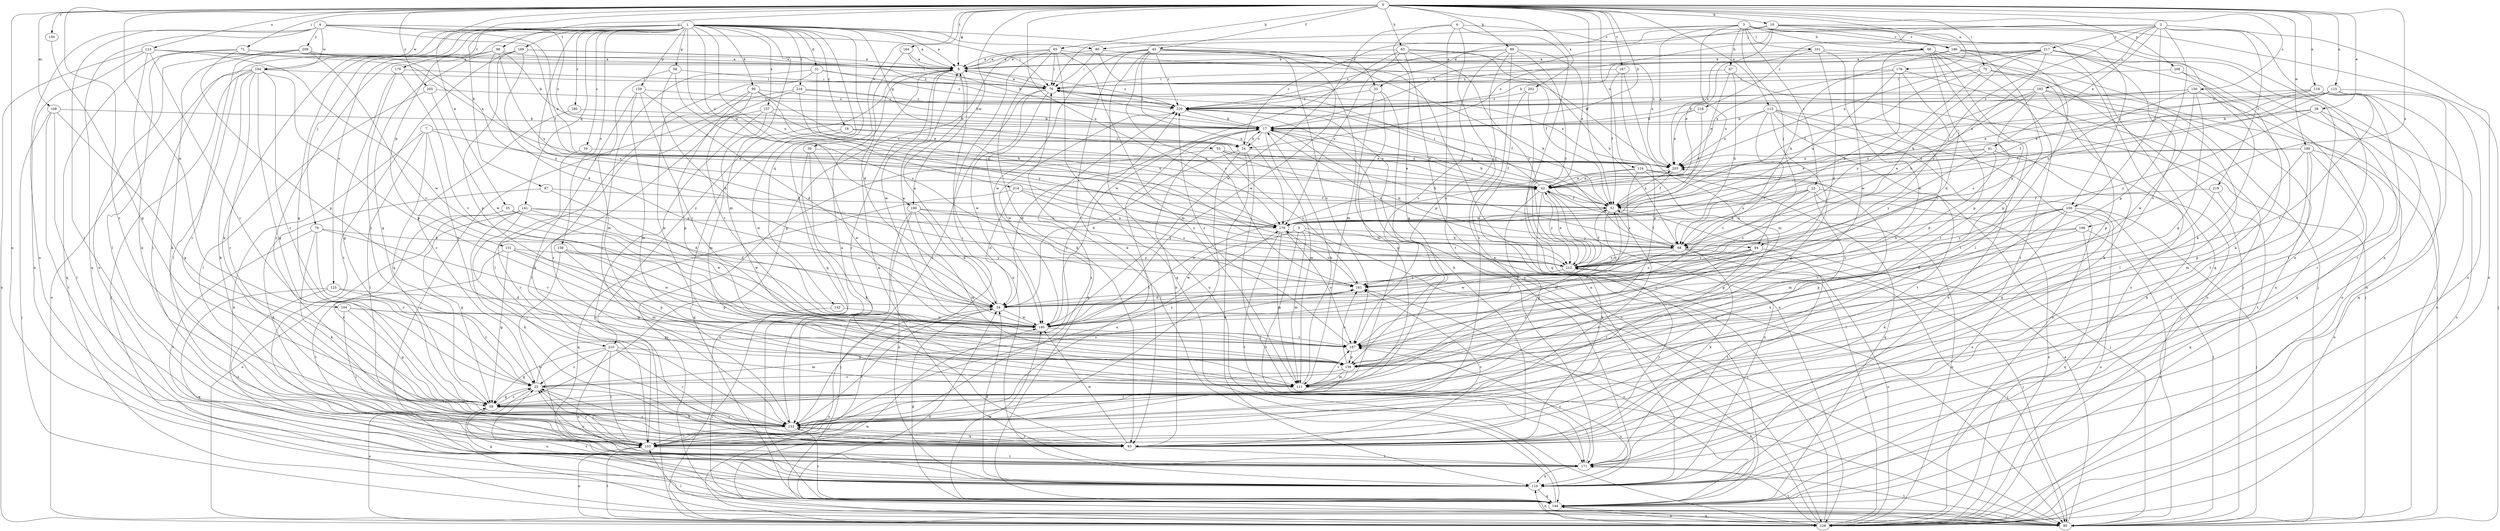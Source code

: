 strict digraph  {
0;
1;
2;
3;
4;
5;
6;
7;
8;
10;
17;
18;
19;
23;
24;
25;
31;
33;
34;
35;
38;
39;
41;
42;
45;
51;
55;
58;
59;
63;
65;
66;
67;
68;
71;
75;
76;
79;
80;
84;
85;
87;
89;
90;
93;
98;
100;
101;
103;
104;
108;
111;
113;
115;
118;
119;
123;
124;
125;
128;
129;
131;
136;
141;
142;
144;
150;
153;
156;
157;
158;
161;
164;
167;
169;
170;
171;
176;
179;
180;
183;
186;
187;
189;
190;
194;
195;
196;
202;
203;
205;
208;
209;
210;
212;
214;
216;
217;
218;
219;
220;
0 -> 8  [label=a];
0 -> 10  [label=b];
0 -> 17  [label=b];
0 -> 35  [label=e];
0 -> 38  [label=e];
0 -> 39  [label=e];
0 -> 45  [label=f];
0 -> 51  [label=f];
0 -> 63  [label=h];
0 -> 65  [label=h];
0 -> 71  [label=i];
0 -> 75  [label=i];
0 -> 87  [label=k];
0 -> 89  [label=k];
0 -> 98  [label=l];
0 -> 104  [label=m];
0 -> 108  [label=m];
0 -> 113  [label=n];
0 -> 115  [label=n];
0 -> 118  [label=n];
0 -> 119  [label=n];
0 -> 123  [label=o];
0 -> 124  [label=o];
0 -> 150  [label=r];
0 -> 153  [label=r];
0 -> 156  [label=s];
0 -> 164  [label=t];
0 -> 167  [label=t];
0 -> 176  [label=u];
0 -> 179  [label=u];
0 -> 189  [label=w];
0 -> 190  [label=w];
0 -> 196  [label=x];
0 -> 202  [label=x];
0 -> 205  [label=y];
0 -> 208  [label=y];
1 -> 8  [label=a];
1 -> 18  [label=c];
1 -> 19  [label=c];
1 -> 31  [label=d];
1 -> 33  [label=d];
1 -> 55  [label=g];
1 -> 58  [label=g];
1 -> 59  [label=g];
1 -> 76  [label=i];
1 -> 79  [label=j];
1 -> 80  [label=j];
1 -> 90  [label=k];
1 -> 93  [label=k];
1 -> 111  [label=m];
1 -> 125  [label=o];
1 -> 129  [label=p];
1 -> 131  [label=p];
1 -> 141  [label=q];
1 -> 142  [label=q];
1 -> 144  [label=q];
1 -> 157  [label=s];
1 -> 158  [label=s];
1 -> 161  [label=s];
1 -> 169  [label=t];
1 -> 170  [label=t];
1 -> 179  [label=u];
1 -> 180  [label=v];
1 -> 190  [label=w];
1 -> 194  [label=w];
1 -> 214  [label=z];
1 -> 216  [label=z];
2 -> 41  [label=e];
2 -> 80  [label=j];
2 -> 84  [label=j];
2 -> 100  [label=l];
2 -> 119  [label=n];
2 -> 128  [label=o];
2 -> 136  [label=p];
2 -> 183  [label=v];
2 -> 217  [label=z];
2 -> 218  [label=z];
2 -> 219  [label=z];
3 -> 23  [label=c];
3 -> 24  [label=c];
3 -> 66  [label=h];
3 -> 67  [label=h];
3 -> 76  [label=i];
3 -> 84  [label=j];
3 -> 100  [label=l];
3 -> 101  [label=l];
3 -> 144  [label=q];
3 -> 179  [label=u];
3 -> 186  [label=v];
3 -> 203  [label=x];
4 -> 8  [label=a];
4 -> 24  [label=c];
4 -> 42  [label=e];
4 -> 51  [label=f];
4 -> 103  [label=l];
4 -> 119  [label=n];
4 -> 144  [label=q];
4 -> 194  [label=w];
4 -> 209  [label=y];
5 -> 84  [label=j];
5 -> 85  [label=j];
5 -> 111  [label=m];
5 -> 171  [label=t];
5 -> 195  [label=w];
6 -> 59  [label=g];
6 -> 119  [label=n];
6 -> 144  [label=q];
6 -> 171  [label=t];
6 -> 186  [label=v];
6 -> 195  [label=w];
7 -> 24  [label=c];
7 -> 42  [label=e];
7 -> 59  [label=g];
7 -> 103  [label=l];
7 -> 119  [label=n];
7 -> 210  [label=y];
8 -> 76  [label=i];
8 -> 119  [label=n];
8 -> 153  [label=r];
8 -> 195  [label=w];
8 -> 210  [label=y];
8 -> 220  [label=z];
10 -> 17  [label=b];
10 -> 24  [label=c];
10 -> 33  [label=d];
10 -> 93  [label=k];
10 -> 119  [label=n];
10 -> 128  [label=o];
10 -> 186  [label=v];
10 -> 203  [label=x];
17 -> 24  [label=c];
17 -> 34  [label=d];
17 -> 42  [label=e];
17 -> 51  [label=f];
17 -> 76  [label=i];
17 -> 103  [label=l];
17 -> 111  [label=m];
17 -> 212  [label=y];
18 -> 24  [label=c];
18 -> 42  [label=e];
18 -> 144  [label=q];
18 -> 195  [label=w];
19 -> 153  [label=r];
19 -> 203  [label=x];
23 -> 51  [label=f];
23 -> 68  [label=h];
23 -> 85  [label=j];
23 -> 111  [label=m];
23 -> 128  [label=o];
23 -> 161  [label=s];
23 -> 179  [label=u];
24 -> 17  [label=b];
24 -> 34  [label=d];
24 -> 85  [label=j];
24 -> 103  [label=l];
24 -> 119  [label=n];
24 -> 203  [label=x];
25 -> 59  [label=g];
25 -> 93  [label=k];
25 -> 103  [label=l];
25 -> 128  [label=o];
25 -> 161  [label=s];
25 -> 220  [label=z];
31 -> 68  [label=h];
31 -> 76  [label=i];
31 -> 111  [label=m];
31 -> 153  [label=r];
31 -> 220  [label=z];
33 -> 59  [label=g];
33 -> 93  [label=k];
33 -> 111  [label=m];
33 -> 220  [label=z];
34 -> 8  [label=a];
34 -> 103  [label=l];
34 -> 128  [label=o];
34 -> 195  [label=w];
35 -> 153  [label=r];
35 -> 179  [label=u];
35 -> 195  [label=w];
38 -> 17  [label=b];
38 -> 51  [label=f];
38 -> 128  [label=o];
38 -> 153  [label=r];
38 -> 212  [label=y];
39 -> 93  [label=k];
39 -> 128  [label=o];
39 -> 195  [label=w];
39 -> 203  [label=x];
41 -> 34  [label=d];
41 -> 42  [label=e];
41 -> 93  [label=k];
41 -> 203  [label=x];
41 -> 212  [label=y];
42 -> 51  [label=f];
42 -> 59  [label=g];
42 -> 76  [label=i];
42 -> 93  [label=k];
42 -> 111  [label=m];
42 -> 119  [label=n];
42 -> 212  [label=y];
45 -> 8  [label=a];
45 -> 68  [label=h];
45 -> 93  [label=k];
45 -> 111  [label=m];
45 -> 128  [label=o];
45 -> 161  [label=s];
45 -> 179  [label=u];
45 -> 187  [label=v];
45 -> 195  [label=w];
45 -> 203  [label=x];
45 -> 220  [label=z];
51 -> 17  [label=b];
51 -> 34  [label=d];
51 -> 103  [label=l];
51 -> 128  [label=o];
51 -> 179  [label=u];
51 -> 203  [label=x];
51 -> 220  [label=z];
55 -> 42  [label=e];
55 -> 68  [label=h];
55 -> 85  [label=j];
55 -> 161  [label=s];
55 -> 203  [label=x];
58 -> 34  [label=d];
58 -> 76  [label=i];
58 -> 111  [label=m];
58 -> 161  [label=s];
59 -> 25  [label=c];
59 -> 119  [label=n];
59 -> 153  [label=r];
63 -> 8  [label=a];
63 -> 51  [label=f];
63 -> 68  [label=h];
63 -> 144  [label=q];
63 -> 179  [label=u];
63 -> 195  [label=w];
63 -> 212  [label=y];
65 -> 8  [label=a];
65 -> 59  [label=g];
65 -> 76  [label=i];
65 -> 93  [label=k];
65 -> 111  [label=m];
65 -> 144  [label=q];
65 -> 153  [label=r];
65 -> 203  [label=x];
66 -> 8  [label=a];
66 -> 85  [label=j];
66 -> 103  [label=l];
66 -> 136  [label=p];
66 -> 153  [label=r];
66 -> 171  [label=t];
66 -> 187  [label=v];
66 -> 195  [label=w];
67 -> 42  [label=e];
67 -> 68  [label=h];
67 -> 76  [label=i];
67 -> 85  [label=j];
68 -> 17  [label=b];
68 -> 51  [label=f];
68 -> 85  [label=j];
68 -> 93  [label=k];
68 -> 128  [label=o];
68 -> 195  [label=w];
68 -> 212  [label=y];
71 -> 8  [label=a];
71 -> 76  [label=i];
71 -> 103  [label=l];
71 -> 136  [label=p];
71 -> 144  [label=q];
75 -> 51  [label=f];
75 -> 76  [label=i];
75 -> 85  [label=j];
75 -> 93  [label=k];
75 -> 212  [label=y];
76 -> 8  [label=a];
76 -> 51  [label=f];
76 -> 144  [label=q];
76 -> 153  [label=r];
76 -> 195  [label=w];
76 -> 203  [label=x];
76 -> 220  [label=z];
79 -> 25  [label=c];
79 -> 68  [label=h];
79 -> 93  [label=k];
79 -> 171  [label=t];
79 -> 187  [label=v];
80 -> 8  [label=a];
80 -> 76  [label=i];
80 -> 85  [label=j];
80 -> 195  [label=w];
84 -> 25  [label=c];
84 -> 34  [label=d];
84 -> 153  [label=r];
84 -> 161  [label=s];
84 -> 171  [label=t];
84 -> 212  [label=y];
85 -> 34  [label=d];
85 -> 42  [label=e];
85 -> 103  [label=l];
85 -> 171  [label=t];
87 -> 34  [label=d];
87 -> 51  [label=f];
87 -> 93  [label=k];
89 -> 8  [label=a];
89 -> 42  [label=e];
89 -> 136  [label=p];
89 -> 153  [label=r];
89 -> 187  [label=v];
89 -> 212  [label=y];
89 -> 220  [label=z];
90 -> 42  [label=e];
90 -> 136  [label=p];
90 -> 153  [label=r];
90 -> 179  [label=u];
90 -> 187  [label=v];
90 -> 220  [label=z];
93 -> 17  [label=b];
93 -> 25  [label=c];
93 -> 153  [label=r];
93 -> 161  [label=s];
93 -> 171  [label=t];
93 -> 195  [label=w];
93 -> 212  [label=y];
98 -> 8  [label=a];
98 -> 17  [label=b];
98 -> 103  [label=l];
98 -> 153  [label=r];
98 -> 179  [label=u];
98 -> 212  [label=y];
100 -> 85  [label=j];
100 -> 93  [label=k];
100 -> 103  [label=l];
100 -> 119  [label=n];
100 -> 128  [label=o];
100 -> 136  [label=p];
100 -> 179  [label=u];
100 -> 187  [label=v];
100 -> 212  [label=y];
101 -> 8  [label=a];
101 -> 34  [label=d];
101 -> 42  [label=e];
101 -> 85  [label=j];
101 -> 195  [label=w];
103 -> 25  [label=c];
103 -> 128  [label=o];
103 -> 171  [label=t];
103 -> 203  [label=x];
103 -> 220  [label=z];
104 -> 59  [label=g];
104 -> 103  [label=l];
104 -> 136  [label=p];
104 -> 195  [label=w];
108 -> 17  [label=b];
108 -> 59  [label=g];
108 -> 85  [label=j];
108 -> 103  [label=l];
108 -> 171  [label=t];
111 -> 17  [label=b];
111 -> 119  [label=n];
111 -> 187  [label=v];
113 -> 17  [label=b];
113 -> 59  [label=g];
113 -> 85  [label=j];
113 -> 119  [label=n];
113 -> 128  [label=o];
113 -> 171  [label=t];
113 -> 187  [label=v];
113 -> 203  [label=x];
115 -> 42  [label=e];
115 -> 85  [label=j];
115 -> 119  [label=n];
115 -> 179  [label=u];
115 -> 187  [label=v];
115 -> 203  [label=x];
115 -> 220  [label=z];
118 -> 42  [label=e];
118 -> 51  [label=f];
118 -> 128  [label=o];
118 -> 144  [label=q];
118 -> 153  [label=r];
118 -> 220  [label=z];
119 -> 34  [label=d];
119 -> 59  [label=g];
119 -> 144  [label=q];
123 -> 8  [label=a];
123 -> 25  [label=c];
123 -> 93  [label=k];
123 -> 119  [label=n];
123 -> 128  [label=o];
123 -> 195  [label=w];
123 -> 203  [label=x];
124 -> 42  [label=e];
124 -> 59  [label=g];
124 -> 85  [label=j];
124 -> 144  [label=q];
124 -> 161  [label=s];
124 -> 179  [label=u];
125 -> 25  [label=c];
125 -> 34  [label=d];
125 -> 144  [label=q];
125 -> 171  [label=t];
128 -> 103  [label=l];
128 -> 119  [label=n];
128 -> 144  [label=q];
128 -> 171  [label=t];
128 -> 187  [label=v];
128 -> 195  [label=w];
128 -> 212  [label=y];
128 -> 220  [label=z];
129 -> 34  [label=d];
129 -> 93  [label=k];
129 -> 111  [label=m];
129 -> 187  [label=v];
129 -> 220  [label=z];
131 -> 59  [label=g];
131 -> 136  [label=p];
131 -> 171  [label=t];
131 -> 195  [label=w];
131 -> 212  [label=y];
136 -> 25  [label=c];
136 -> 111  [label=m];
136 -> 153  [label=r];
136 -> 161  [label=s];
141 -> 34  [label=d];
141 -> 59  [label=g];
141 -> 93  [label=k];
141 -> 128  [label=o];
141 -> 153  [label=r];
141 -> 179  [label=u];
141 -> 195  [label=w];
142 -> 85  [label=j];
142 -> 195  [label=w];
144 -> 25  [label=c];
144 -> 34  [label=d];
144 -> 76  [label=i];
144 -> 85  [label=j];
144 -> 128  [label=o];
144 -> 153  [label=r];
144 -> 161  [label=s];
144 -> 195  [label=w];
150 -> 59  [label=g];
153 -> 8  [label=a];
153 -> 93  [label=k];
153 -> 103  [label=l];
153 -> 179  [label=u];
156 -> 17  [label=b];
156 -> 136  [label=p];
156 -> 144  [label=q];
156 -> 195  [label=w];
156 -> 212  [label=y];
156 -> 220  [label=z];
157 -> 17  [label=b];
157 -> 103  [label=l];
157 -> 111  [label=m];
157 -> 128  [label=o];
157 -> 179  [label=u];
158 -> 111  [label=m];
158 -> 119  [label=n];
158 -> 136  [label=p];
158 -> 212  [label=y];
161 -> 34  [label=d];
161 -> 179  [label=u];
164 -> 8  [label=a];
164 -> 17  [label=b];
164 -> 34  [label=d];
167 -> 51  [label=f];
167 -> 76  [label=i];
167 -> 111  [label=m];
167 -> 136  [label=p];
169 -> 8  [label=a];
169 -> 34  [label=d];
169 -> 59  [label=g];
169 -> 136  [label=p];
169 -> 171  [label=t];
169 -> 220  [label=z];
170 -> 25  [label=c];
170 -> 59  [label=g];
170 -> 76  [label=i];
170 -> 187  [label=v];
171 -> 8  [label=a];
171 -> 25  [label=c];
171 -> 119  [label=n];
171 -> 187  [label=v];
176 -> 34  [label=d];
176 -> 68  [label=h];
176 -> 76  [label=i];
176 -> 128  [label=o];
176 -> 179  [label=u];
176 -> 203  [label=x];
179 -> 68  [label=h];
179 -> 111  [label=m];
179 -> 171  [label=t];
179 -> 187  [label=v];
180 -> 17  [label=b];
180 -> 25  [label=c];
183 -> 68  [label=h];
183 -> 103  [label=l];
183 -> 119  [label=n];
183 -> 136  [label=p];
183 -> 161  [label=s];
183 -> 179  [label=u];
183 -> 220  [label=z];
186 -> 8  [label=a];
186 -> 68  [label=h];
186 -> 85  [label=j];
186 -> 103  [label=l];
186 -> 128  [label=o];
186 -> 136  [label=p];
187 -> 51  [label=f];
187 -> 136  [label=p];
187 -> 220  [label=z];
189 -> 42  [label=e];
189 -> 103  [label=l];
189 -> 111  [label=m];
189 -> 128  [label=o];
189 -> 136  [label=p];
189 -> 171  [label=t];
189 -> 203  [label=x];
190 -> 34  [label=d];
190 -> 85  [label=j];
190 -> 111  [label=m];
190 -> 119  [label=n];
190 -> 179  [label=u];
190 -> 212  [label=y];
194 -> 25  [label=c];
194 -> 59  [label=g];
194 -> 76  [label=i];
194 -> 85  [label=j];
194 -> 93  [label=k];
194 -> 103  [label=l];
194 -> 128  [label=o];
194 -> 136  [label=p];
194 -> 153  [label=r];
195 -> 8  [label=a];
195 -> 42  [label=e];
195 -> 161  [label=s];
195 -> 187  [label=v];
196 -> 34  [label=d];
196 -> 68  [label=h];
196 -> 128  [label=o];
196 -> 144  [label=q];
196 -> 161  [label=s];
202 -> 119  [label=n];
202 -> 128  [label=o];
202 -> 220  [label=z];
203 -> 42  [label=e];
203 -> 51  [label=f];
205 -> 103  [label=l];
205 -> 195  [label=w];
205 -> 220  [label=z];
208 -> 76  [label=i];
208 -> 128  [label=o];
208 -> 171  [label=t];
209 -> 8  [label=a];
209 -> 93  [label=k];
209 -> 119  [label=n];
209 -> 153  [label=r];
209 -> 187  [label=v];
209 -> 212  [label=y];
210 -> 25  [label=c];
210 -> 59  [label=g];
210 -> 103  [label=l];
210 -> 111  [label=m];
210 -> 119  [label=n];
210 -> 136  [label=p];
210 -> 153  [label=r];
212 -> 42  [label=e];
212 -> 51  [label=f];
212 -> 85  [label=j];
212 -> 161  [label=s];
214 -> 34  [label=d];
214 -> 51  [label=f];
214 -> 144  [label=q];
214 -> 161  [label=s];
214 -> 212  [label=y];
216 -> 17  [label=b];
216 -> 85  [label=j];
216 -> 103  [label=l];
216 -> 212  [label=y];
216 -> 220  [label=z];
217 -> 8  [label=a];
217 -> 17  [label=b];
217 -> 68  [label=h];
217 -> 93  [label=k];
217 -> 171  [label=t];
217 -> 187  [label=v];
217 -> 203  [label=x];
217 -> 212  [label=y];
217 -> 220  [label=z];
218 -> 17  [label=b];
218 -> 51  [label=f];
218 -> 203  [label=x];
219 -> 51  [label=f];
219 -> 59  [label=g];
219 -> 144  [label=q];
220 -> 17  [label=b];
220 -> 128  [label=o];
220 -> 195  [label=w];
}

